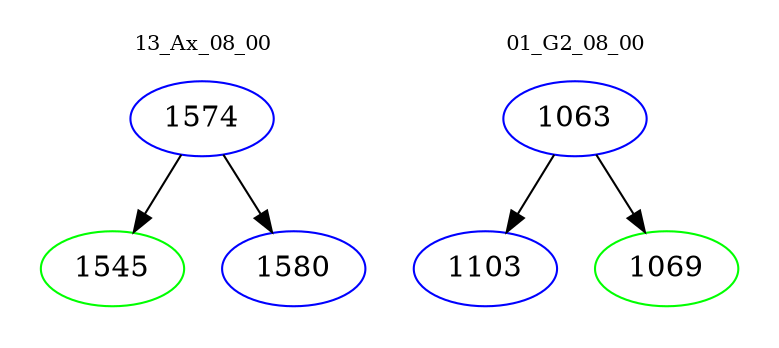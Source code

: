 digraph{
subgraph cluster_0 {
color = white
label = "13_Ax_08_00";
fontsize=10;
T0_1574 [label="1574", color="blue"]
T0_1574 -> T0_1545 [color="black"]
T0_1545 [label="1545", color="green"]
T0_1574 -> T0_1580 [color="black"]
T0_1580 [label="1580", color="blue"]
}
subgraph cluster_1 {
color = white
label = "01_G2_08_00";
fontsize=10;
T1_1063 [label="1063", color="blue"]
T1_1063 -> T1_1103 [color="black"]
T1_1103 [label="1103", color="blue"]
T1_1063 -> T1_1069 [color="black"]
T1_1069 [label="1069", color="green"]
}
}
